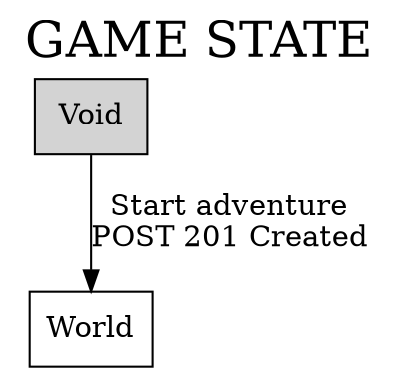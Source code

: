 digraph {
  label="GAME STATE";
  labelloc=t;
  fontsize=24;
  node [shape=box];

  void [label="Void",bgcolor="black",style="filled"];
  world [label="World"];
  
  void -> world [label="Start adventure\nPOST 201 Created"];
}